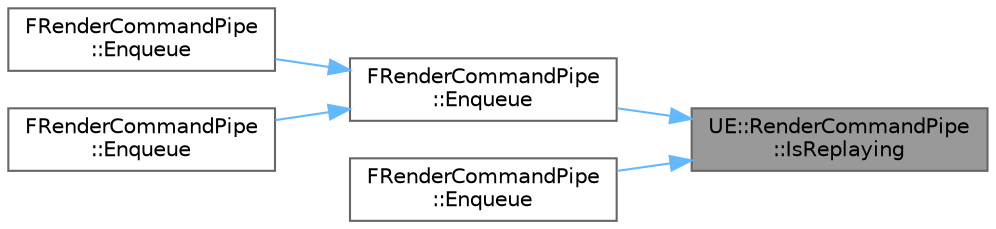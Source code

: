 digraph "UE::RenderCommandPipe::IsReplaying"
{
 // INTERACTIVE_SVG=YES
 // LATEX_PDF_SIZE
  bgcolor="transparent";
  edge [fontname=Helvetica,fontsize=10,labelfontname=Helvetica,labelfontsize=10];
  node [fontname=Helvetica,fontsize=10,shape=box,height=0.2,width=0.4];
  rankdir="RL";
  Node1 [id="Node000001",label="UE::RenderCommandPipe\l::IsReplaying",height=0.2,width=0.4,color="gray40", fillcolor="grey60", style="filled", fontcolor="black",tooltip=" "];
  Node1 -> Node2 [id="edge1_Node000001_Node000002",dir="back",color="steelblue1",style="solid",tooltip=" "];
  Node2 [id="Node000002",label="FRenderCommandPipe\l::Enqueue",height=0.2,width=0.4,color="grey40", fillcolor="white", style="filled",URL="$da/d1f/classFRenderCommandPipe.html#af2c169eaf729f88439e7d09ba6626065",tooltip=" "];
  Node2 -> Node3 [id="edge2_Node000002_Node000003",dir="back",color="steelblue1",style="solid",tooltip=" "];
  Node3 [id="Node000003",label="FRenderCommandPipe\l::Enqueue",height=0.2,width=0.4,color="grey40", fillcolor="white", style="filled",URL="$da/d1f/classFRenderCommandPipe.html#a6a4a3d69b421cce43b9e8474185ddd69",tooltip=" "];
  Node2 -> Node4 [id="edge3_Node000002_Node000004",dir="back",color="steelblue1",style="solid",tooltip=" "];
  Node4 [id="Node000004",label="FRenderCommandPipe\l::Enqueue",height=0.2,width=0.4,color="grey40", fillcolor="white", style="filled",URL="$da/d1f/classFRenderCommandPipe.html#a40b17fa992f3073ee6b1c4f3940a9f23",tooltip=" "];
  Node1 -> Node5 [id="edge4_Node000001_Node000005",dir="back",color="steelblue1",style="solid",tooltip=" "];
  Node5 [id="Node000005",label="FRenderCommandPipe\l::Enqueue",height=0.2,width=0.4,color="grey40", fillcolor="white", style="filled",URL="$da/d1f/classFRenderCommandPipe.html#ab6b8bcfec911a4d508d48efddafc7eb1",tooltip=" "];
}
